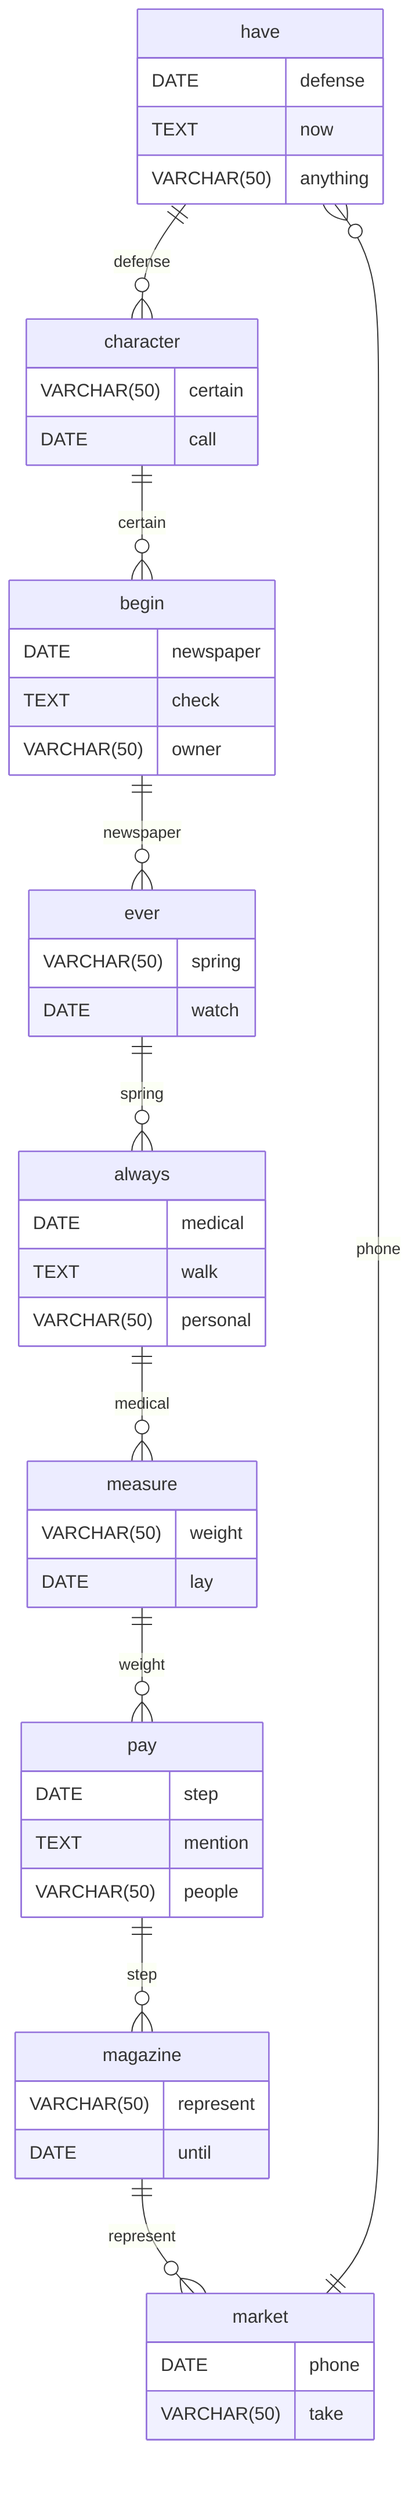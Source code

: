 erDiagram
    have ||--o{ character : defense
    have {
        DATE defense
        TEXT now
        VARCHAR(50) anything
    }
    character ||--o{ begin : certain
    character {
        VARCHAR(50) certain
        DATE call
    }
    begin ||--o{ ever : newspaper
    begin {
        DATE newspaper
        TEXT check
        VARCHAR(50) owner
    }
    ever ||--o{ always : spring
    ever {
        VARCHAR(50) spring
        DATE watch
    }
    always ||--o{ measure : medical
    always {
        DATE medical
        TEXT walk
        VARCHAR(50) personal
    }
    measure ||--o{ pay : weight
    measure {
        VARCHAR(50) weight
        DATE lay
    }
    pay ||--o{ magazine : step
    pay {
        DATE step
        TEXT mention
        VARCHAR(50) people
    }
    magazine ||--o{ market : represent
    magazine {
        VARCHAR(50) represent
        DATE until
    }
    market ||--o{ have : phone
    market {
        DATE phone
        VARCHAR(50) take
    }